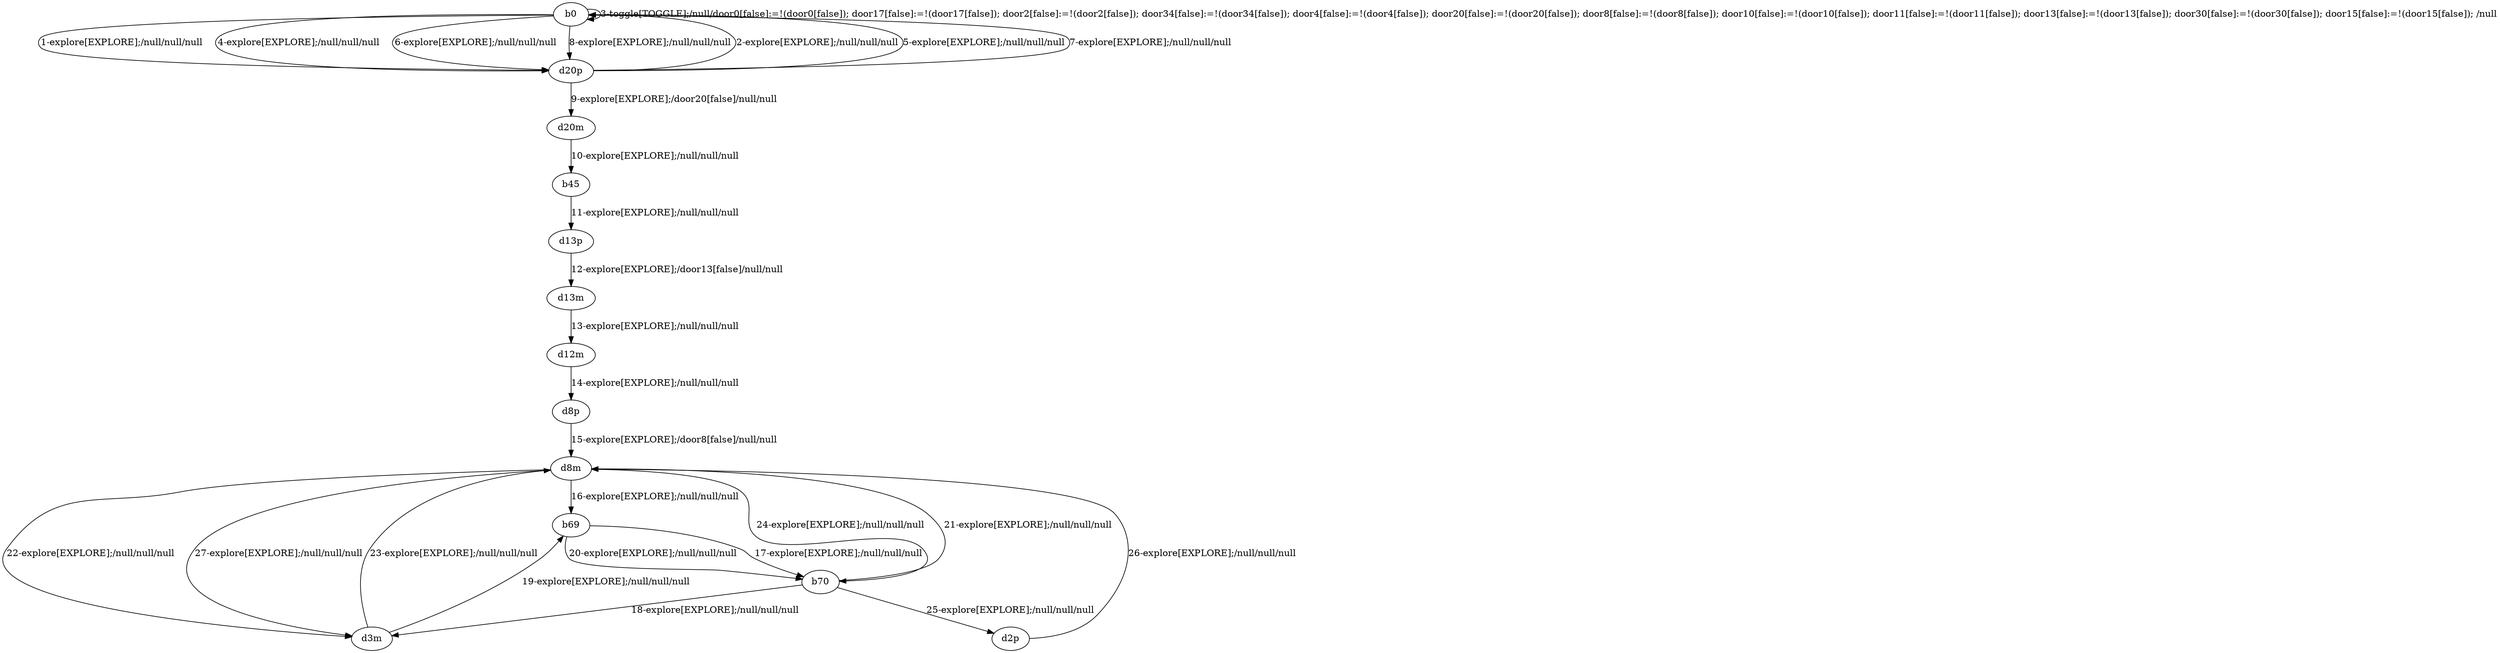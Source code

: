 # Total number of goals covered by this test: 1
# b70 --> d2p

digraph g {
"b0" -> "d20p" [label = "1-explore[EXPLORE];/null/null/null"];
"d20p" -> "b0" [label = "2-explore[EXPLORE];/null/null/null"];
"b0" -> "b0" [label = "3-toggle[TOGGLE];/null/door0[false]:=!(door0[false]); door17[false]:=!(door17[false]); door2[false]:=!(door2[false]); door34[false]:=!(door34[false]); door4[false]:=!(door4[false]); door20[false]:=!(door20[false]); door8[false]:=!(door8[false]); door10[false]:=!(door10[false]); door11[false]:=!(door11[false]); door13[false]:=!(door13[false]); door30[false]:=!(door30[false]); door15[false]:=!(door15[false]); /null"];
"b0" -> "d20p" [label = "4-explore[EXPLORE];/null/null/null"];
"d20p" -> "b0" [label = "5-explore[EXPLORE];/null/null/null"];
"b0" -> "d20p" [label = "6-explore[EXPLORE];/null/null/null"];
"d20p" -> "b0" [label = "7-explore[EXPLORE];/null/null/null"];
"b0" -> "d20p" [label = "8-explore[EXPLORE];/null/null/null"];
"d20p" -> "d20m" [label = "9-explore[EXPLORE];/door20[false]/null/null"];
"d20m" -> "b45" [label = "10-explore[EXPLORE];/null/null/null"];
"b45" -> "d13p" [label = "11-explore[EXPLORE];/null/null/null"];
"d13p" -> "d13m" [label = "12-explore[EXPLORE];/door13[false]/null/null"];
"d13m" -> "d12m" [label = "13-explore[EXPLORE];/null/null/null"];
"d12m" -> "d8p" [label = "14-explore[EXPLORE];/null/null/null"];
"d8p" -> "d8m" [label = "15-explore[EXPLORE];/door8[false]/null/null"];
"d8m" -> "b69" [label = "16-explore[EXPLORE];/null/null/null"];
"b69" -> "b70" [label = "17-explore[EXPLORE];/null/null/null"];
"b70" -> "d3m" [label = "18-explore[EXPLORE];/null/null/null"];
"d3m" -> "b69" [label = "19-explore[EXPLORE];/null/null/null"];
"b69" -> "b70" [label = "20-explore[EXPLORE];/null/null/null"];
"b70" -> "d8m" [label = "21-explore[EXPLORE];/null/null/null"];
"d8m" -> "d3m" [label = "22-explore[EXPLORE];/null/null/null"];
"d3m" -> "d8m" [label = "23-explore[EXPLORE];/null/null/null"];
"d8m" -> "b70" [label = "24-explore[EXPLORE];/null/null/null"];
"b70" -> "d2p" [label = "25-explore[EXPLORE];/null/null/null"];
"d2p" -> "d8m" [label = "26-explore[EXPLORE];/null/null/null"];
"d8m" -> "d3m" [label = "27-explore[EXPLORE];/null/null/null"];
}